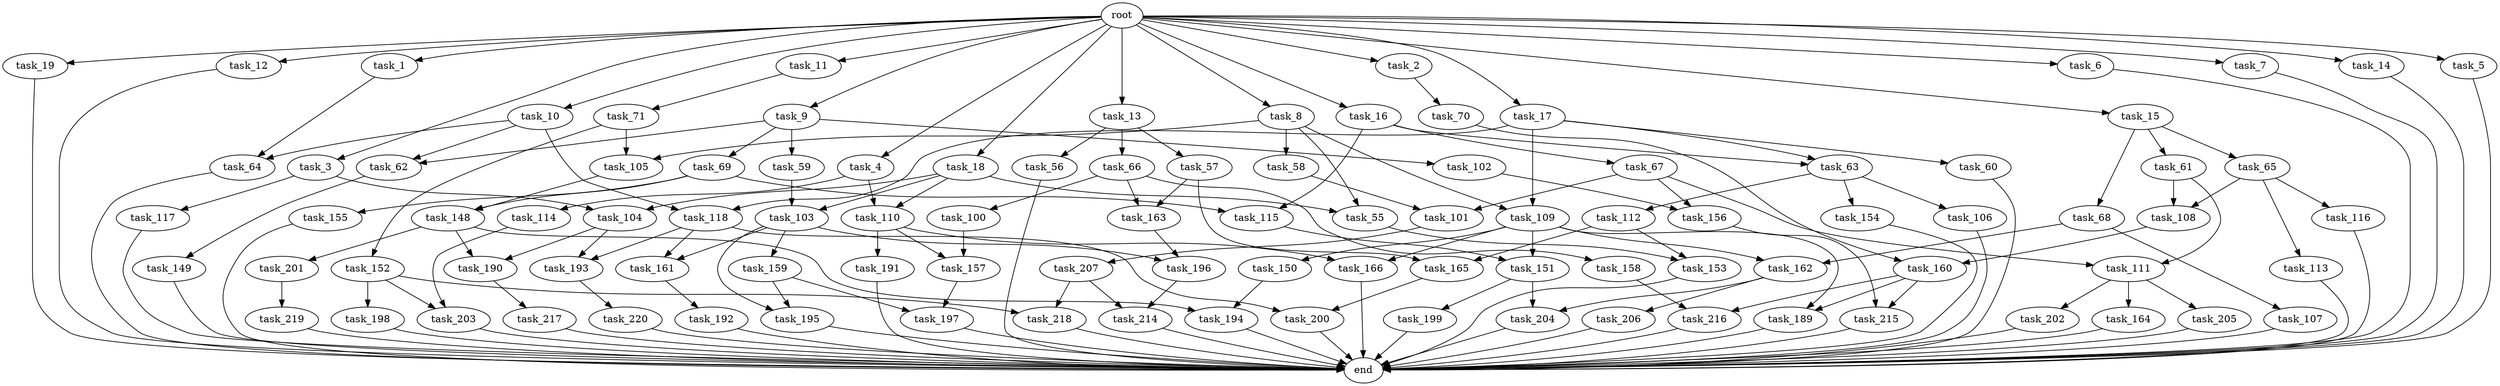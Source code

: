 digraph G {
  task_207 [size="34359738.368000"];
  task_149 [size="309237645.312000"];
  task_192 [size="309237645.312000"];
  task_16 [size="1.024000"];
  task_57 [size="137438953.472000"];
  task_55 [size="386547056.640000"];
  task_115 [size="773094113.280000"];
  task_158 [size="34359738.368000"];
  task_19 [size="1.024000"];
  task_12 [size="1.024000"];
  task_190 [size="858993459.200000"];
  task_150 [size="420906795.008000"];
  task_13 [size="1.024000"];
  task_102 [size="137438953.472000"];
  task_11 [size="1.024000"];
  task_113 [size="34359738.368000"];
  task_68 [size="309237645.312000"];
  task_101 [size="154618822.656000"];
  task_58 [size="77309411.328000"];
  task_117 [size="137438953.472000"];
  task_162 [size="1116691496.960000"];
  task_151 [size="841813590.016000"];
  task_62 [size="171798691.840000"];
  task_219 [size="77309411.328000"];
  task_8 [size="1.024000"];
  task_1 [size="1.024000"];
  task_108 [size="171798691.840000"];
  task_156 [size="936302870.528000"];
  task_218 [size="558345748.480000"];
  task_6 [size="1.024000"];
  task_200 [size="386547056.640000"];
  task_63 [size="214748364.800000"];
  task_217 [size="695784701.952000"];
  root [size="0.000000"];
  task_202 [size="420906795.008000"];
  task_216 [size="910533066.752000"];
  task_104 [size="446676598.784000"];
  task_7 [size="1.024000"];
  task_148 [size="833223655.424000"];
  task_159 [size="137438953.472000"];
  task_220 [size="77309411.328000"];
  task_64 [size="343597383.680000"];
  task_152 [size="858993459.200000"];
  task_106 [size="137438953.472000"];
  task_157 [size="1391569403.904000"];
  task_198 [size="420906795.008000"];
  task_214 [size="833223655.424000"];
  task_215 [size="1554778161.152000"];
  task_203 [size="1116691496.960000"];
  task_189 [size="1116691496.960000"];
  task_155 [size="695784701.952000"];
  task_195 [size="352187318.272000"];
  task_2 [size="1.024000"];
  task_110 [size="618475290.624000"];
  task_66 [size="137438953.472000"];
  task_4 [size="1.024000"];
  task_103 [size="1168231104.512000"];
  task_191 [size="695784701.952000"];
  task_112 [size="137438953.472000"];
  task_199 [size="549755813.888000"];
  task_65 [size="309237645.312000"];
  task_107 [size="695784701.952000"];
  task_59 [size="137438953.472000"];
  task_61 [size="309237645.312000"];
  task_154 [size="137438953.472000"];
  task_10 [size="1.024000"];
  task_196 [size="558345748.480000"];
  task_14 [size="1.024000"];
  task_163 [size="893353197.568000"];
  task_69 [size="137438953.472000"];
  task_18 [size="1.024000"];
  task_153 [size="687194767.360000"];
  task_118 [size="171798691.840000"];
  task_111 [size="214748364.800000"];
  task_15 [size="1.024000"];
  end [size="0.000000"];
  task_164 [size="420906795.008000"];
  task_114 [size="309237645.312000"];
  task_70 [size="858993459.200000"];
  task_160 [size="249108103.168000"];
  task_193 [size="858993459.200000"];
  task_3 [size="1.024000"];
  task_166 [size="1116691496.960000"];
  task_71 [size="858993459.200000"];
  task_197 [size="292057776.128000"];
  task_105 [size="936302870.528000"];
  task_201 [size="309237645.312000"];
  task_194 [size="1005022347.264000"];
  task_109 [size="214748364.800000"];
  task_60 [size="137438953.472000"];
  task_9 [size="1.024000"];
  task_5 [size="1.024000"];
  task_67 [size="77309411.328000"];
  task_161 [size="446676598.784000"];
  task_100 [size="34359738.368000"];
  task_17 [size="1.024000"];
  task_204 [size="1408749273.088000"];
  task_165 [size="996432412.672000"];
  task_205 [size="420906795.008000"];
  task_116 [size="34359738.368000"];
  task_56 [size="137438953.472000"];
  task_206 [size="858993459.200000"];

  task_207 -> task_214 [size="134217728.000000"];
  task_207 -> task_218 [size="134217728.000000"];
  task_149 -> end [size="1.000000"];
  task_192 -> end [size="1.000000"];
  task_16 -> task_67 [size="75497472.000000"];
  task_16 -> task_115 [size="75497472.000000"];
  task_16 -> task_63 [size="75497472.000000"];
  task_57 -> task_163 [size="838860800.000000"];
  task_57 -> task_165 [size="838860800.000000"];
  task_55 -> task_153 [size="536870912.000000"];
  task_115 -> task_151 [size="411041792.000000"];
  task_158 -> task_216 [size="209715200.000000"];
  task_19 -> end [size="1.000000"];
  task_12 -> end [size="1.000000"];
  task_190 -> task_217 [size="679477248.000000"];
  task_150 -> task_194 [size="679477248.000000"];
  task_13 -> task_66 [size="134217728.000000"];
  task_13 -> task_56 [size="134217728.000000"];
  task_13 -> task_57 [size="134217728.000000"];
  task_102 -> task_156 [size="838860800.000000"];
  task_11 -> task_71 [size="838860800.000000"];
  task_113 -> end [size="1.000000"];
  task_68 -> task_162 [size="679477248.000000"];
  task_68 -> task_107 [size="679477248.000000"];
  task_101 -> task_207 [size="33554432.000000"];
  task_58 -> task_101 [size="75497472.000000"];
  task_117 -> end [size="1.000000"];
  task_162 -> task_204 [size="838860800.000000"];
  task_162 -> task_206 [size="838860800.000000"];
  task_151 -> task_204 [size="536870912.000000"];
  task_151 -> task_199 [size="536870912.000000"];
  task_62 -> task_149 [size="301989888.000000"];
  task_219 -> end [size="1.000000"];
  task_8 -> task_55 [size="75497472.000000"];
  task_8 -> task_105 [size="75497472.000000"];
  task_8 -> task_58 [size="75497472.000000"];
  task_8 -> task_109 [size="75497472.000000"];
  task_1 -> task_64 [size="301989888.000000"];
  task_108 -> task_160 [size="209715200.000000"];
  task_156 -> task_215 [size="838860800.000000"];
  task_218 -> end [size="1.000000"];
  task_6 -> end [size="1.000000"];
  task_200 -> end [size="1.000000"];
  task_63 -> task_106 [size="134217728.000000"];
  task_63 -> task_112 [size="134217728.000000"];
  task_63 -> task_154 [size="134217728.000000"];
  task_217 -> end [size="1.000000"];
  root -> task_2 [size="1.000000"];
  root -> task_7 [size="1.000000"];
  root -> task_5 [size="1.000000"];
  root -> task_11 [size="1.000000"];
  root -> task_10 [size="1.000000"];
  root -> task_16 [size="1.000000"];
  root -> task_4 [size="1.000000"];
  root -> task_17 [size="1.000000"];
  root -> task_3 [size="1.000000"];
  root -> task_13 [size="1.000000"];
  root -> task_18 [size="1.000000"];
  root -> task_9 [size="1.000000"];
  root -> task_19 [size="1.000000"];
  root -> task_6 [size="1.000000"];
  root -> task_14 [size="1.000000"];
  root -> task_8 [size="1.000000"];
  root -> task_12 [size="1.000000"];
  root -> task_15 [size="1.000000"];
  root -> task_1 [size="1.000000"];
  task_202 -> end [size="1.000000"];
  task_216 -> end [size="1.000000"];
  task_104 -> task_193 [size="536870912.000000"];
  task_104 -> task_190 [size="536870912.000000"];
  task_7 -> end [size="1.000000"];
  task_148 -> task_201 [size="301989888.000000"];
  task_148 -> task_194 [size="301989888.000000"];
  task_148 -> task_190 [size="301989888.000000"];
  task_159 -> task_197 [size="209715200.000000"];
  task_159 -> task_195 [size="209715200.000000"];
  task_220 -> end [size="1.000000"];
  task_64 -> end [size="1.000000"];
  task_152 -> task_218 [size="411041792.000000"];
  task_152 -> task_203 [size="411041792.000000"];
  task_152 -> task_198 [size="411041792.000000"];
  task_106 -> end [size="1.000000"];
  task_157 -> task_197 [size="75497472.000000"];
  task_198 -> end [size="1.000000"];
  task_214 -> end [size="1.000000"];
  task_215 -> end [size="1.000000"];
  task_203 -> end [size="1.000000"];
  task_189 -> end [size="1.000000"];
  task_155 -> end [size="1.000000"];
  task_195 -> end [size="1.000000"];
  task_2 -> task_70 [size="838860800.000000"];
  task_110 -> task_166 [size="679477248.000000"];
  task_110 -> task_191 [size="679477248.000000"];
  task_110 -> task_157 [size="679477248.000000"];
  task_66 -> task_163 [size="33554432.000000"];
  task_66 -> task_100 [size="33554432.000000"];
  task_66 -> task_158 [size="33554432.000000"];
  task_4 -> task_114 [size="301989888.000000"];
  task_4 -> task_110 [size="301989888.000000"];
  task_103 -> task_159 [size="134217728.000000"];
  task_103 -> task_195 [size="134217728.000000"];
  task_103 -> task_161 [size="134217728.000000"];
  task_103 -> task_196 [size="134217728.000000"];
  task_191 -> end [size="1.000000"];
  task_112 -> task_153 [size="134217728.000000"];
  task_112 -> task_165 [size="134217728.000000"];
  task_199 -> end [size="1.000000"];
  task_65 -> task_108 [size="33554432.000000"];
  task_65 -> task_113 [size="33554432.000000"];
  task_65 -> task_116 [size="33554432.000000"];
  task_107 -> end [size="1.000000"];
  task_59 -> task_103 [size="838860800.000000"];
  task_61 -> task_108 [size="134217728.000000"];
  task_61 -> task_111 [size="134217728.000000"];
  task_154 -> end [size="1.000000"];
  task_10 -> task_62 [size="33554432.000000"];
  task_10 -> task_118 [size="33554432.000000"];
  task_10 -> task_64 [size="33554432.000000"];
  task_196 -> task_214 [size="679477248.000000"];
  task_14 -> end [size="1.000000"];
  task_163 -> task_196 [size="411041792.000000"];
  task_69 -> task_115 [size="679477248.000000"];
  task_69 -> task_148 [size="679477248.000000"];
  task_69 -> task_155 [size="679477248.000000"];
  task_18 -> task_55 [size="301989888.000000"];
  task_18 -> task_103 [size="301989888.000000"];
  task_18 -> task_104 [size="301989888.000000"];
  task_18 -> task_110 [size="301989888.000000"];
  task_153 -> end [size="1.000000"];
  task_118 -> task_193 [size="301989888.000000"];
  task_118 -> task_200 [size="301989888.000000"];
  task_118 -> task_161 [size="301989888.000000"];
  task_111 -> task_202 [size="411041792.000000"];
  task_111 -> task_164 [size="411041792.000000"];
  task_111 -> task_205 [size="411041792.000000"];
  task_15 -> task_61 [size="301989888.000000"];
  task_15 -> task_65 [size="301989888.000000"];
  task_15 -> task_68 [size="301989888.000000"];
  task_164 -> end [size="1.000000"];
  task_114 -> task_203 [size="679477248.000000"];
  task_70 -> task_160 [size="33554432.000000"];
  task_160 -> task_215 [size="679477248.000000"];
  task_160 -> task_189 [size="679477248.000000"];
  task_160 -> task_216 [size="679477248.000000"];
  task_193 -> task_220 [size="75497472.000000"];
  task_3 -> task_104 [size="134217728.000000"];
  task_3 -> task_117 [size="134217728.000000"];
  task_166 -> end [size="1.000000"];
  task_71 -> task_152 [size="838860800.000000"];
  task_71 -> task_105 [size="838860800.000000"];
  task_197 -> end [size="1.000000"];
  task_105 -> task_148 [size="134217728.000000"];
  task_201 -> task_219 [size="75497472.000000"];
  task_194 -> end [size="1.000000"];
  task_109 -> task_150 [size="411041792.000000"];
  task_109 -> task_162 [size="411041792.000000"];
  task_109 -> task_166 [size="411041792.000000"];
  task_109 -> task_151 [size="411041792.000000"];
  task_109 -> task_189 [size="411041792.000000"];
  task_60 -> end [size="1.000000"];
  task_9 -> task_62 [size="134217728.000000"];
  task_9 -> task_102 [size="134217728.000000"];
  task_9 -> task_59 [size="134217728.000000"];
  task_9 -> task_69 [size="134217728.000000"];
  task_5 -> end [size="1.000000"];
  task_67 -> task_111 [size="75497472.000000"];
  task_67 -> task_156 [size="75497472.000000"];
  task_67 -> task_101 [size="75497472.000000"];
  task_161 -> task_192 [size="301989888.000000"];
  task_100 -> task_157 [size="679477248.000000"];
  task_17 -> task_118 [size="134217728.000000"];
  task_17 -> task_60 [size="134217728.000000"];
  task_17 -> task_63 [size="134217728.000000"];
  task_17 -> task_109 [size="134217728.000000"];
  task_204 -> end [size="1.000000"];
  task_165 -> task_200 [size="75497472.000000"];
  task_205 -> end [size="1.000000"];
  task_116 -> end [size="1.000000"];
  task_56 -> end [size="1.000000"];
  task_206 -> end [size="1.000000"];
}
